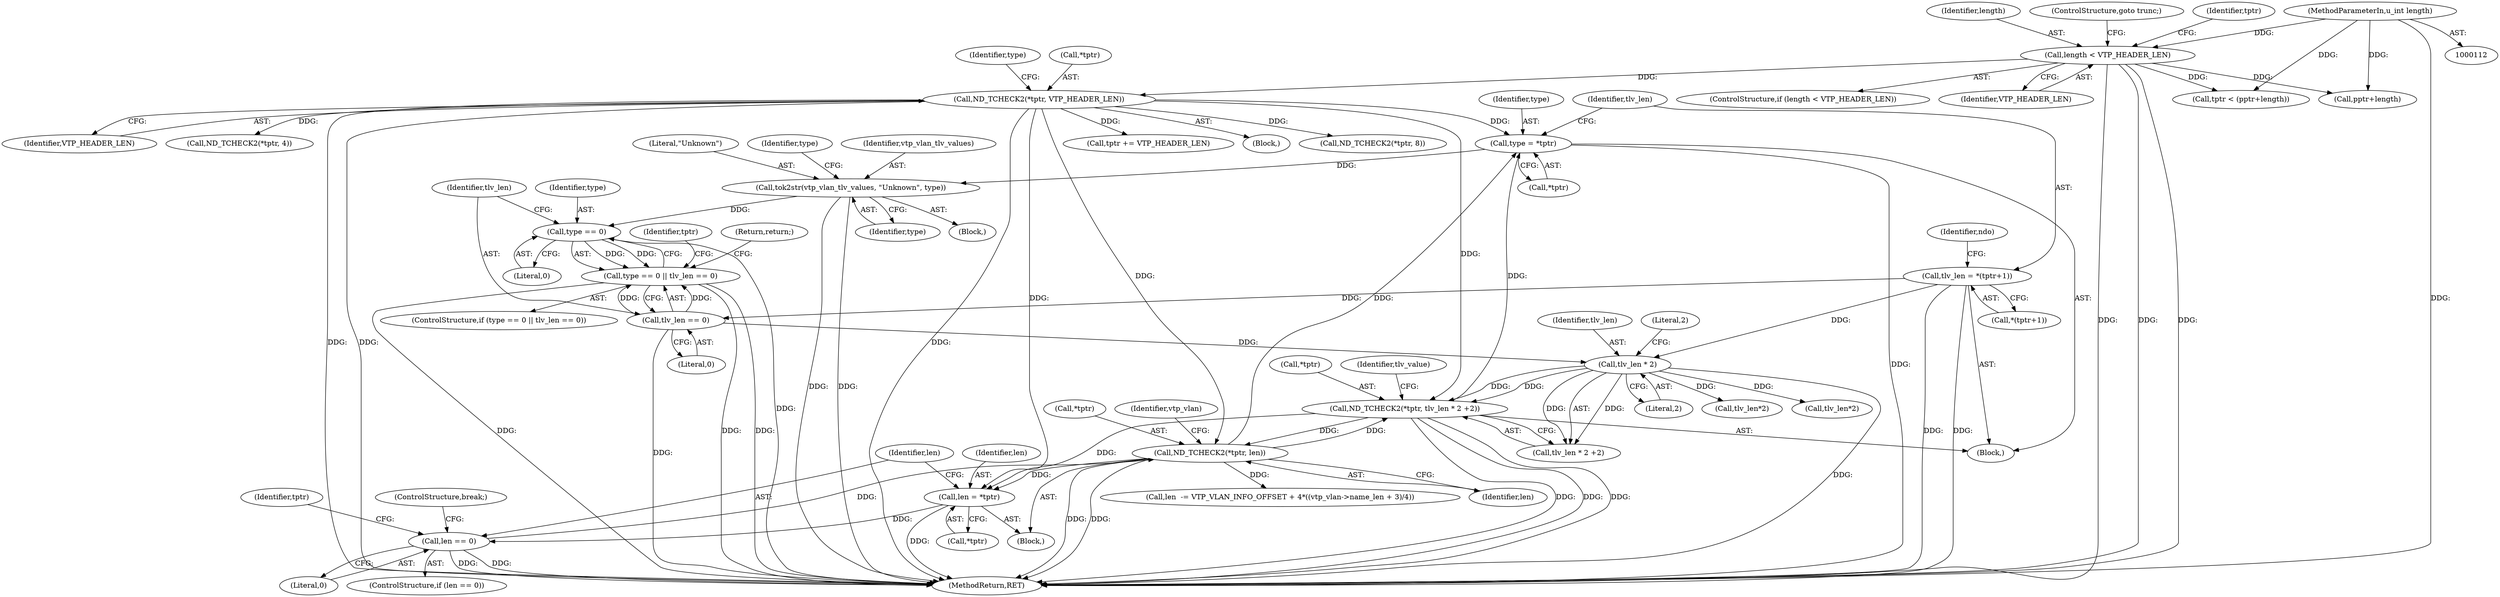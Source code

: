 digraph "0_tcpdump_c5dd7bef5e54da5996dc4713284aa6266ae75b75@pointer" {
"1000413" [label="(Call,type = *tptr)"];
"1000325" [label="(Call,ND_TCHECK2(*tptr, len))"];
"1000444" [label="(Call,ND_TCHECK2(*tptr, tlv_len * 2 +2))"];
"1000132" [label="(Call,ND_TCHECK2(*tptr, VTP_HEADER_LEN))"];
"1000125" [label="(Call,length < VTP_HEADER_LEN)"];
"1000115" [label="(MethodParameterIn,u_int length)"];
"1000448" [label="(Call,tlv_len * 2)"];
"1000439" [label="(Call,tlv_len == 0)"];
"1000417" [label="(Call,tlv_len = *(tptr+1))"];
"1000321" [label="(Call,len == 0)"];
"1000316" [label="(Call,len = *tptr)"];
"1000429" [label="(Call,tok2str(vtp_vlan_tlv_values, \"Unknown\", type))"];
"1000436" [label="(Call,type == 0)"];
"1000435" [label="(Call,type == 0 || tlv_len == 0)"];
"1000539" [label="(Call,tlv_len*2)"];
"1000432" [label="(Identifier,type)"];
"1000137" [label="(Identifier,type)"];
"1000436" [label="(Call,type == 0)"];
"1000124" [label="(ControlStructure,if (length < VTP_HEADER_LEN))"];
"1000318" [label="(Call,*tptr)"];
"1000316" [label="(Call,len = *tptr)"];
"1000419" [label="(Call,*(tptr+1))"];
"1000433" [label="(Identifier,type)"];
"1000308" [label="(Call,tptr < (pptr+length))"];
"1000126" [label="(Identifier,length)"];
"1000430" [label="(Identifier,vtp_vlan_tlv_values)"];
"1000435" [label="(Call,type == 0 || tlv_len == 0)"];
"1000450" [label="(Literal,2)"];
"1000213" [label="(Call,tptr += VTP_HEADER_LEN)"];
"1000451" [label="(Literal,2)"];
"1000449" [label="(Identifier,tlv_len)"];
"1000323" [label="(Literal,0)"];
"1000414" [label="(Identifier,type)"];
"1000330" [label="(Identifier,vtp_vlan)"];
"1000324" [label="(ControlStructure,break;)"];
"1000327" [label="(Identifier,tptr)"];
"1000317" [label="(Identifier,len)"];
"1000443" [label="(Return,return;)"];
"1000440" [label="(Identifier,tlv_len)"];
"1000446" [label="(Identifier,tptr)"];
"1000127" [label="(Identifier,VTP_HEADER_LEN)"];
"1000412" [label="(Block,)"];
"1000415" [label="(Call,*tptr)"];
"1000448" [label="(Call,tlv_len * 2)"];
"1000425" [label="(Identifier,ndo)"];
"1000438" [label="(Literal,0)"];
"1000125" [label="(Call,length < VTP_HEADER_LEN)"];
"1000431" [label="(Literal,\"Unknown\")"];
"1000441" [label="(Literal,0)"];
"1000313" [label="(Block,)"];
"1000417" [label="(Call,tlv_len = *(tptr+1))"];
"1000418" [label="(Identifier,tlv_len)"];
"1000115" [label="(MethodParameterIn,u_int length)"];
"1000310" [label="(Call,pptr+length)"];
"1000453" [label="(Identifier,tlv_value)"];
"1000429" [label="(Call,tok2str(vtp_vlan_tlv_values, \"Unknown\", type))"];
"1000444" [label="(Call,ND_TCHECK2(*tptr, tlv_len * 2 +2))"];
"1000132" [label="(Call,ND_TCHECK2(*tptr, VTP_HEADER_LEN))"];
"1000581" [label="(MethodReturn,RET)"];
"1000547" [label="(Call,tlv_len*2)"];
"1000116" [label="(Block,)"];
"1000133" [label="(Call,*tptr)"];
"1000128" [label="(ControlStructure,goto trunc;)"];
"1000328" [label="(Identifier,len)"];
"1000220" [label="(Call,ND_TCHECK2(*tptr, 8))"];
"1000437" [label="(Identifier,type)"];
"1000326" [label="(Call,*tptr)"];
"1000428" [label="(Block,)"];
"1000434" [label="(ControlStructure,if (type == 0 || tlv_len == 0))"];
"1000439" [label="(Call,tlv_len == 0)"];
"1000445" [label="(Call,*tptr)"];
"1000322" [label="(Identifier,len)"];
"1000321" [label="(Call,len == 0)"];
"1000382" [label="(Call,len  -= VTP_VLAN_INFO_OFFSET + 4*((vtp_vlan->name_len + 3)/4))"];
"1000135" [label="(Identifier,VTP_HEADER_LEN)"];
"1000413" [label="(Call,type = *tptr)"];
"1000325" [label="(Call,ND_TCHECK2(*tptr, len))"];
"1000320" [label="(ControlStructure,if (len == 0))"];
"1000559" [label="(Call,ND_TCHECK2(*tptr, 4))"];
"1000447" [label="(Call,tlv_len * 2 +2)"];
"1000130" [label="(Identifier,tptr)"];
"1000413" -> "1000412"  [label="AST: "];
"1000413" -> "1000415"  [label="CFG: "];
"1000414" -> "1000413"  [label="AST: "];
"1000415" -> "1000413"  [label="AST: "];
"1000418" -> "1000413"  [label="CFG: "];
"1000413" -> "1000581"  [label="DDG: "];
"1000325" -> "1000413"  [label="DDG: "];
"1000444" -> "1000413"  [label="DDG: "];
"1000132" -> "1000413"  [label="DDG: "];
"1000413" -> "1000429"  [label="DDG: "];
"1000325" -> "1000313"  [label="AST: "];
"1000325" -> "1000328"  [label="CFG: "];
"1000326" -> "1000325"  [label="AST: "];
"1000328" -> "1000325"  [label="AST: "];
"1000330" -> "1000325"  [label="CFG: "];
"1000325" -> "1000581"  [label="DDG: "];
"1000325" -> "1000581"  [label="DDG: "];
"1000325" -> "1000316"  [label="DDG: "];
"1000444" -> "1000325"  [label="DDG: "];
"1000132" -> "1000325"  [label="DDG: "];
"1000321" -> "1000325"  [label="DDG: "];
"1000325" -> "1000382"  [label="DDG: "];
"1000325" -> "1000444"  [label="DDG: "];
"1000444" -> "1000412"  [label="AST: "];
"1000444" -> "1000447"  [label="CFG: "];
"1000445" -> "1000444"  [label="AST: "];
"1000447" -> "1000444"  [label="AST: "];
"1000453" -> "1000444"  [label="CFG: "];
"1000444" -> "1000581"  [label="DDG: "];
"1000444" -> "1000581"  [label="DDG: "];
"1000444" -> "1000581"  [label="DDG: "];
"1000444" -> "1000316"  [label="DDG: "];
"1000132" -> "1000444"  [label="DDG: "];
"1000448" -> "1000444"  [label="DDG: "];
"1000448" -> "1000444"  [label="DDG: "];
"1000132" -> "1000116"  [label="AST: "];
"1000132" -> "1000135"  [label="CFG: "];
"1000133" -> "1000132"  [label="AST: "];
"1000135" -> "1000132"  [label="AST: "];
"1000137" -> "1000132"  [label="CFG: "];
"1000132" -> "1000581"  [label="DDG: "];
"1000132" -> "1000581"  [label="DDG: "];
"1000132" -> "1000581"  [label="DDG: "];
"1000125" -> "1000132"  [label="DDG: "];
"1000132" -> "1000213"  [label="DDG: "];
"1000132" -> "1000220"  [label="DDG: "];
"1000132" -> "1000316"  [label="DDG: "];
"1000132" -> "1000559"  [label="DDG: "];
"1000125" -> "1000124"  [label="AST: "];
"1000125" -> "1000127"  [label="CFG: "];
"1000126" -> "1000125"  [label="AST: "];
"1000127" -> "1000125"  [label="AST: "];
"1000128" -> "1000125"  [label="CFG: "];
"1000130" -> "1000125"  [label="CFG: "];
"1000125" -> "1000581"  [label="DDG: "];
"1000125" -> "1000581"  [label="DDG: "];
"1000125" -> "1000581"  [label="DDG: "];
"1000115" -> "1000125"  [label="DDG: "];
"1000125" -> "1000308"  [label="DDG: "];
"1000125" -> "1000310"  [label="DDG: "];
"1000115" -> "1000112"  [label="AST: "];
"1000115" -> "1000581"  [label="DDG: "];
"1000115" -> "1000308"  [label="DDG: "];
"1000115" -> "1000310"  [label="DDG: "];
"1000448" -> "1000447"  [label="AST: "];
"1000448" -> "1000450"  [label="CFG: "];
"1000449" -> "1000448"  [label="AST: "];
"1000450" -> "1000448"  [label="AST: "];
"1000451" -> "1000448"  [label="CFG: "];
"1000448" -> "1000581"  [label="DDG: "];
"1000448" -> "1000447"  [label="DDG: "];
"1000448" -> "1000447"  [label="DDG: "];
"1000439" -> "1000448"  [label="DDG: "];
"1000417" -> "1000448"  [label="DDG: "];
"1000448" -> "1000539"  [label="DDG: "];
"1000448" -> "1000547"  [label="DDG: "];
"1000439" -> "1000435"  [label="AST: "];
"1000439" -> "1000441"  [label="CFG: "];
"1000440" -> "1000439"  [label="AST: "];
"1000441" -> "1000439"  [label="AST: "];
"1000435" -> "1000439"  [label="CFG: "];
"1000439" -> "1000581"  [label="DDG: "];
"1000439" -> "1000435"  [label="DDG: "];
"1000439" -> "1000435"  [label="DDG: "];
"1000417" -> "1000439"  [label="DDG: "];
"1000417" -> "1000412"  [label="AST: "];
"1000417" -> "1000419"  [label="CFG: "];
"1000418" -> "1000417"  [label="AST: "];
"1000419" -> "1000417"  [label="AST: "];
"1000425" -> "1000417"  [label="CFG: "];
"1000417" -> "1000581"  [label="DDG: "];
"1000417" -> "1000581"  [label="DDG: "];
"1000321" -> "1000320"  [label="AST: "];
"1000321" -> "1000323"  [label="CFG: "];
"1000322" -> "1000321"  [label="AST: "];
"1000323" -> "1000321"  [label="AST: "];
"1000324" -> "1000321"  [label="CFG: "];
"1000327" -> "1000321"  [label="CFG: "];
"1000321" -> "1000581"  [label="DDG: "];
"1000321" -> "1000581"  [label="DDG: "];
"1000316" -> "1000321"  [label="DDG: "];
"1000316" -> "1000313"  [label="AST: "];
"1000316" -> "1000318"  [label="CFG: "];
"1000317" -> "1000316"  [label="AST: "];
"1000318" -> "1000316"  [label="AST: "];
"1000322" -> "1000316"  [label="CFG: "];
"1000316" -> "1000581"  [label="DDG: "];
"1000429" -> "1000428"  [label="AST: "];
"1000429" -> "1000432"  [label="CFG: "];
"1000430" -> "1000429"  [label="AST: "];
"1000431" -> "1000429"  [label="AST: "];
"1000432" -> "1000429"  [label="AST: "];
"1000433" -> "1000429"  [label="CFG: "];
"1000429" -> "1000581"  [label="DDG: "];
"1000429" -> "1000581"  [label="DDG: "];
"1000429" -> "1000436"  [label="DDG: "];
"1000436" -> "1000435"  [label="AST: "];
"1000436" -> "1000438"  [label="CFG: "];
"1000437" -> "1000436"  [label="AST: "];
"1000438" -> "1000436"  [label="AST: "];
"1000440" -> "1000436"  [label="CFG: "];
"1000435" -> "1000436"  [label="CFG: "];
"1000436" -> "1000581"  [label="DDG: "];
"1000436" -> "1000435"  [label="DDG: "];
"1000436" -> "1000435"  [label="DDG: "];
"1000435" -> "1000434"  [label="AST: "];
"1000443" -> "1000435"  [label="CFG: "];
"1000446" -> "1000435"  [label="CFG: "];
"1000435" -> "1000581"  [label="DDG: "];
"1000435" -> "1000581"  [label="DDG: "];
"1000435" -> "1000581"  [label="DDG: "];
}
